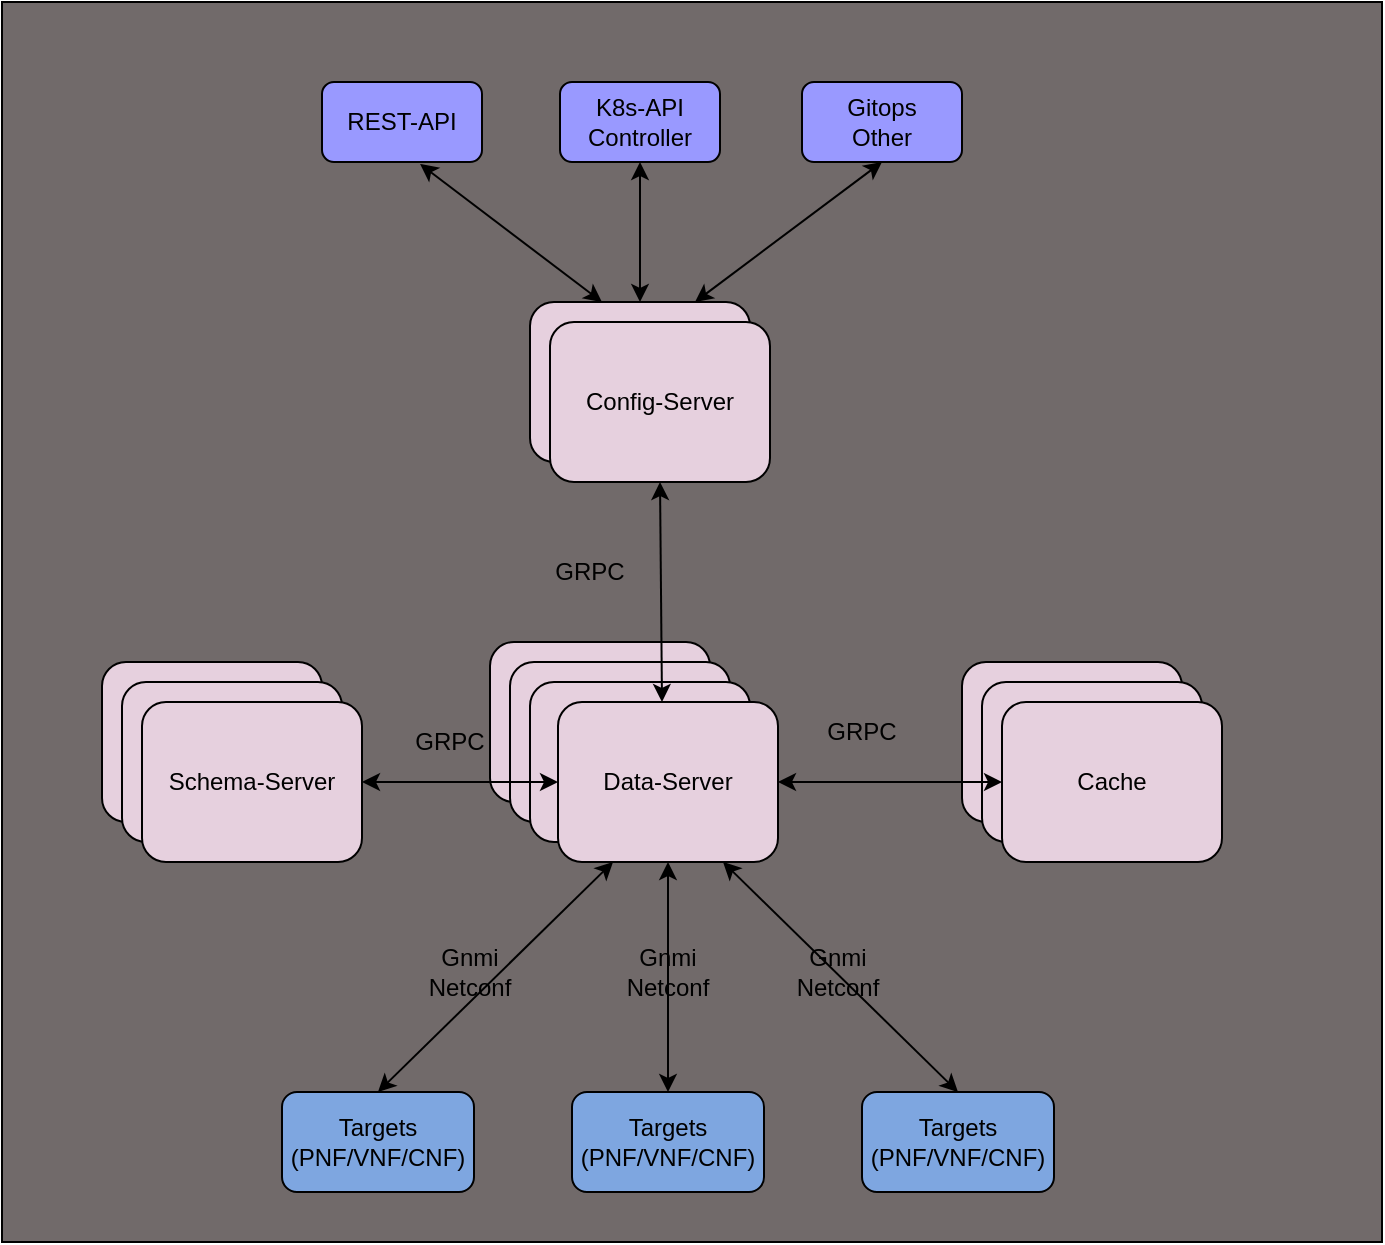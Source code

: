 <mxfile version="22.1.2" type="device" pages="2">
  <diagram name="Page-1" id="vf9PiHpU8JNREkNqME3r">
    <mxGraphModel dx="1114" dy="753" grid="1" gridSize="10" guides="1" tooltips="1" connect="1" arrows="1" fold="1" page="1" pageScale="1" pageWidth="827" pageHeight="1169" math="0" shadow="0">
      <root>
        <mxCell id="0" />
        <mxCell id="1" parent="0" />
        <mxCell id="HX5SB3UqLqca1mSgh5bA-42" value="" style="rounded=0;whiteSpace=wrap;html=1;fillColor=#716A6A;" vertex="1" parent="1">
          <mxGeometry x="60" y="40" width="690" height="620" as="geometry" />
        </mxCell>
        <mxCell id="HX5SB3UqLqca1mSgh5bA-41" value="" style="group" vertex="1" connectable="0" parent="1">
          <mxGeometry x="110" y="80" width="560" height="555" as="geometry" />
        </mxCell>
        <mxCell id="HX5SB3UqLqca1mSgh5bA-1" value="Config-Server" style="rounded=1;whiteSpace=wrap;html=1;fillColor=#E6D0DE;" vertex="1" parent="HX5SB3UqLqca1mSgh5bA-41">
          <mxGeometry x="214" y="110" width="110" height="80" as="geometry" />
        </mxCell>
        <mxCell id="HX5SB3UqLqca1mSgh5bA-2" value="Gitops&lt;br&gt;Other" style="rounded=1;whiteSpace=wrap;html=1;fillColor=#9999FF;" vertex="1" parent="HX5SB3UqLqca1mSgh5bA-41">
          <mxGeometry x="350" width="80" height="40" as="geometry" />
        </mxCell>
        <mxCell id="HX5SB3UqLqca1mSgh5bA-3" value="REST-API" style="rounded=1;whiteSpace=wrap;html=1;fillColor=#9999FF;" vertex="1" parent="HX5SB3UqLqca1mSgh5bA-41">
          <mxGeometry x="110" width="80" height="40" as="geometry" />
        </mxCell>
        <mxCell id="HX5SB3UqLqca1mSgh5bA-4" value="K8s-API&lt;br&gt;Controller" style="rounded=1;whiteSpace=wrap;html=1;fillColor=#9999FF;" vertex="1" parent="HX5SB3UqLqca1mSgh5bA-41">
          <mxGeometry x="229" width="80" height="40" as="geometry" />
        </mxCell>
        <mxCell id="HX5SB3UqLqca1mSgh5bA-5" value="" style="endArrow=classic;startArrow=classic;html=1;rounded=0;entryX=0.613;entryY=1.025;entryDx=0;entryDy=0;entryPerimeter=0;exitX=0.327;exitY=0;exitDx=0;exitDy=0;exitPerimeter=0;" edge="1" parent="HX5SB3UqLqca1mSgh5bA-41" source="HX5SB3UqLqca1mSgh5bA-1" target="HX5SB3UqLqca1mSgh5bA-3">
          <mxGeometry width="50" height="50" relative="1" as="geometry">
            <mxPoint x="300" y="330" as="sourcePoint" />
            <mxPoint x="350" y="280" as="targetPoint" />
          </mxGeometry>
        </mxCell>
        <mxCell id="HX5SB3UqLqca1mSgh5bA-6" value="" style="endArrow=classic;startArrow=classic;html=1;rounded=0;entryX=0.5;entryY=1;entryDx=0;entryDy=0;exitX=0.5;exitY=0;exitDx=0;exitDy=0;" edge="1" parent="HX5SB3UqLqca1mSgh5bA-41" source="HX5SB3UqLqca1mSgh5bA-1" target="HX5SB3UqLqca1mSgh5bA-4">
          <mxGeometry width="50" height="50" relative="1" as="geometry">
            <mxPoint x="300" y="330" as="sourcePoint" />
            <mxPoint x="350" y="280" as="targetPoint" />
          </mxGeometry>
        </mxCell>
        <mxCell id="HX5SB3UqLqca1mSgh5bA-7" value="" style="endArrow=classic;startArrow=classic;html=1;rounded=0;entryX=0.5;entryY=1;entryDx=0;entryDy=0;exitX=0.75;exitY=0;exitDx=0;exitDy=0;" edge="1" parent="HX5SB3UqLqca1mSgh5bA-41" source="HX5SB3UqLqca1mSgh5bA-1" target="HX5SB3UqLqca1mSgh5bA-2">
          <mxGeometry width="50" height="50" relative="1" as="geometry">
            <mxPoint x="300" y="330" as="sourcePoint" />
            <mxPoint x="350" y="280" as="targetPoint" />
          </mxGeometry>
        </mxCell>
        <mxCell id="HX5SB3UqLqca1mSgh5bA-8" value="Config-Server" style="rounded=1;whiteSpace=wrap;html=1;fillColor=#E6D0DE;" vertex="1" parent="HX5SB3UqLqca1mSgh5bA-41">
          <mxGeometry x="194" y="280" width="110" height="80" as="geometry" />
        </mxCell>
        <mxCell id="HX5SB3UqLqca1mSgh5bA-9" value="Config-Server" style="rounded=1;whiteSpace=wrap;html=1;fillColor=#E6D0DE;" vertex="1" parent="HX5SB3UqLqca1mSgh5bA-41">
          <mxGeometry x="224" y="120" width="110" height="80" as="geometry" />
        </mxCell>
        <mxCell id="HX5SB3UqLqca1mSgh5bA-10" value="Config-Server" style="rounded=1;whiteSpace=wrap;html=1;fillColor=#E6D0DE;" vertex="1" parent="HX5SB3UqLqca1mSgh5bA-41">
          <mxGeometry x="204" y="290" width="110" height="80" as="geometry" />
        </mxCell>
        <mxCell id="HX5SB3UqLqca1mSgh5bA-11" value="Config-Server" style="rounded=1;whiteSpace=wrap;html=1;fillColor=#E6D0DE;" vertex="1" parent="HX5SB3UqLqca1mSgh5bA-41">
          <mxGeometry x="214" y="300" width="110" height="80" as="geometry" />
        </mxCell>
        <mxCell id="HX5SB3UqLqca1mSgh5bA-14" value="Schema-Server" style="rounded=1;whiteSpace=wrap;html=1;fillColor=#E6D0DE;" vertex="1" parent="HX5SB3UqLqca1mSgh5bA-41">
          <mxGeometry y="290" width="110" height="80" as="geometry" />
        </mxCell>
        <mxCell id="HX5SB3UqLqca1mSgh5bA-15" value="Schema-Server" style="rounded=1;whiteSpace=wrap;html=1;fillColor=#E6D0DE;" vertex="1" parent="HX5SB3UqLqca1mSgh5bA-41">
          <mxGeometry x="10" y="300" width="110" height="80" as="geometry" />
        </mxCell>
        <mxCell id="HX5SB3UqLqca1mSgh5bA-17" value="Schema-Server" style="rounded=1;whiteSpace=wrap;html=1;fillColor=#E6D0DE;" vertex="1" parent="HX5SB3UqLqca1mSgh5bA-41">
          <mxGeometry x="430" y="290" width="110" height="80" as="geometry" />
        </mxCell>
        <mxCell id="HX5SB3UqLqca1mSgh5bA-18" value="Cache" style="rounded=1;whiteSpace=wrap;html=1;fillColor=#E6D0DE;" vertex="1" parent="HX5SB3UqLqca1mSgh5bA-41">
          <mxGeometry x="440" y="300" width="110" height="80" as="geometry" />
        </mxCell>
        <mxCell id="HX5SB3UqLqca1mSgh5bA-12" value="Data-Server" style="rounded=1;whiteSpace=wrap;html=1;fillColor=#E6D0DE;" vertex="1" parent="HX5SB3UqLqca1mSgh5bA-41">
          <mxGeometry x="228" y="310" width="110" height="80" as="geometry" />
        </mxCell>
        <mxCell id="HX5SB3UqLqca1mSgh5bA-21" value="Schema-Server" style="rounded=1;whiteSpace=wrap;html=1;fillColor=#E6D0DE;" vertex="1" parent="HX5SB3UqLqca1mSgh5bA-41">
          <mxGeometry x="20" y="310" width="110" height="80" as="geometry" />
        </mxCell>
        <mxCell id="HX5SB3UqLqca1mSgh5bA-19" value="" style="endArrow=classic;startArrow=classic;html=1;rounded=0;exitX=1;exitY=0.5;exitDx=0;exitDy=0;" edge="1" parent="HX5SB3UqLqca1mSgh5bA-41" source="HX5SB3UqLqca1mSgh5bA-21" target="HX5SB3UqLqca1mSgh5bA-12">
          <mxGeometry width="50" height="50" relative="1" as="geometry">
            <mxPoint x="280" y="330" as="sourcePoint" />
            <mxPoint x="330" y="280" as="targetPoint" />
          </mxGeometry>
        </mxCell>
        <mxCell id="HX5SB3UqLqca1mSgh5bA-22" value="Cache" style="rounded=1;whiteSpace=wrap;html=1;fillColor=#E6D0DE;" vertex="1" parent="HX5SB3UqLqca1mSgh5bA-41">
          <mxGeometry x="450" y="310" width="110" height="80" as="geometry" />
        </mxCell>
        <mxCell id="HX5SB3UqLqca1mSgh5bA-20" value="" style="endArrow=classic;startArrow=classic;html=1;rounded=0;entryX=0;entryY=0.5;entryDx=0;entryDy=0;exitX=1;exitY=0.5;exitDx=0;exitDy=0;" edge="1" parent="HX5SB3UqLqca1mSgh5bA-41" source="HX5SB3UqLqca1mSgh5bA-12" target="HX5SB3UqLqca1mSgh5bA-22">
          <mxGeometry width="50" height="50" relative="1" as="geometry">
            <mxPoint x="370" y="340" as="sourcePoint" />
            <mxPoint x="330" y="280" as="targetPoint" />
          </mxGeometry>
        </mxCell>
        <mxCell id="HX5SB3UqLqca1mSgh5bA-23" value="" style="endArrow=classic;startArrow=classic;html=1;rounded=0;entryX=0.5;entryY=1;entryDx=0;entryDy=0;" edge="1" parent="HX5SB3UqLqca1mSgh5bA-41" target="HX5SB3UqLqca1mSgh5bA-9">
          <mxGeometry width="50" height="50" relative="1" as="geometry">
            <mxPoint x="280" y="310" as="sourcePoint" />
            <mxPoint x="330" y="280" as="targetPoint" />
          </mxGeometry>
        </mxCell>
        <mxCell id="HX5SB3UqLqca1mSgh5bA-24" value="Targets&lt;br&gt;(PNF/VNF/CNF)" style="rounded=1;whiteSpace=wrap;html=1;fillColor=#7EA6E0;" vertex="1" parent="HX5SB3UqLqca1mSgh5bA-41">
          <mxGeometry x="90" y="505" width="96" height="50" as="geometry" />
        </mxCell>
        <mxCell id="HX5SB3UqLqca1mSgh5bA-28" value="Targets&lt;br&gt;(PNF/VNF/CNF)" style="rounded=1;whiteSpace=wrap;html=1;fillColor=#7EA6E0;" vertex="1" parent="HX5SB3UqLqca1mSgh5bA-41">
          <mxGeometry x="235" y="505" width="96" height="50" as="geometry" />
        </mxCell>
        <mxCell id="HX5SB3UqLqca1mSgh5bA-29" value="Targets&lt;br&gt;(PNF/VNF/CNF)" style="rounded=1;whiteSpace=wrap;html=1;fillColor=#7EA6E0;" vertex="1" parent="HX5SB3UqLqca1mSgh5bA-41">
          <mxGeometry x="380" y="505" width="96" height="50" as="geometry" />
        </mxCell>
        <mxCell id="HX5SB3UqLqca1mSgh5bA-30" value="" style="endArrow=classic;startArrow=classic;html=1;rounded=0;exitX=0.5;exitY=0;exitDx=0;exitDy=0;entryX=0.25;entryY=1;entryDx=0;entryDy=0;" edge="1" parent="HX5SB3UqLqca1mSgh5bA-41" source="HX5SB3UqLqca1mSgh5bA-24" target="HX5SB3UqLqca1mSgh5bA-12">
          <mxGeometry width="50" height="50" relative="1" as="geometry">
            <mxPoint x="280" y="330" as="sourcePoint" />
            <mxPoint x="330" y="280" as="targetPoint" />
          </mxGeometry>
        </mxCell>
        <mxCell id="HX5SB3UqLqca1mSgh5bA-31" value="" style="endArrow=classic;startArrow=classic;html=1;rounded=0;exitX=0.5;exitY=0;exitDx=0;exitDy=0;entryX=0.5;entryY=1;entryDx=0;entryDy=0;" edge="1" parent="HX5SB3UqLqca1mSgh5bA-41" source="HX5SB3UqLqca1mSgh5bA-28" target="HX5SB3UqLqca1mSgh5bA-12">
          <mxGeometry width="50" height="50" relative="1" as="geometry">
            <mxPoint x="186" y="515" as="sourcePoint" />
            <mxPoint x="266" y="400" as="targetPoint" />
          </mxGeometry>
        </mxCell>
        <mxCell id="HX5SB3UqLqca1mSgh5bA-32" value="" style="endArrow=classic;startArrow=classic;html=1;rounded=0;exitX=0.5;exitY=0;exitDx=0;exitDy=0;entryX=0.75;entryY=1;entryDx=0;entryDy=0;" edge="1" parent="HX5SB3UqLqca1mSgh5bA-41" source="HX5SB3UqLqca1mSgh5bA-29" target="HX5SB3UqLqca1mSgh5bA-12">
          <mxGeometry width="50" height="50" relative="1" as="geometry">
            <mxPoint x="300" y="515" as="sourcePoint" />
            <mxPoint x="293" y="400" as="targetPoint" />
          </mxGeometry>
        </mxCell>
        <mxCell id="HX5SB3UqLqca1mSgh5bA-34" value="GRPC" style="text;html=1;strokeColor=none;fillColor=none;align=center;verticalAlign=middle;whiteSpace=wrap;rounded=0;" vertex="1" parent="HX5SB3UqLqca1mSgh5bA-41">
          <mxGeometry x="144" y="315" width="60" height="30" as="geometry" />
        </mxCell>
        <mxCell id="HX5SB3UqLqca1mSgh5bA-35" value="GRPC" style="text;html=1;strokeColor=none;fillColor=none;align=center;verticalAlign=middle;whiteSpace=wrap;rounded=0;" vertex="1" parent="HX5SB3UqLqca1mSgh5bA-41">
          <mxGeometry x="350" y="310" width="60" height="30" as="geometry" />
        </mxCell>
        <mxCell id="HX5SB3UqLqca1mSgh5bA-36" value="Gnmi&lt;br&gt;Netconf" style="text;html=1;strokeColor=none;fillColor=none;align=center;verticalAlign=middle;whiteSpace=wrap;rounded=0;" vertex="1" parent="HX5SB3UqLqca1mSgh5bA-41">
          <mxGeometry x="154" y="430" width="60" height="30" as="geometry" />
        </mxCell>
        <mxCell id="HX5SB3UqLqca1mSgh5bA-37" value="Gnmi&lt;br&gt;Netconf" style="text;html=1;strokeColor=none;fillColor=none;align=center;verticalAlign=middle;whiteSpace=wrap;rounded=0;" vertex="1" parent="HX5SB3UqLqca1mSgh5bA-41">
          <mxGeometry x="253" y="430" width="60" height="30" as="geometry" />
        </mxCell>
        <mxCell id="HX5SB3UqLqca1mSgh5bA-39" value="Gnmi&lt;br&gt;Netconf" style="text;html=1;strokeColor=none;fillColor=none;align=center;verticalAlign=middle;whiteSpace=wrap;rounded=0;" vertex="1" parent="HX5SB3UqLqca1mSgh5bA-41">
          <mxGeometry x="338" y="430" width="60" height="30" as="geometry" />
        </mxCell>
        <mxCell id="HX5SB3UqLqca1mSgh5bA-40" value="GRPC" style="text;html=1;strokeColor=none;fillColor=none;align=center;verticalAlign=middle;whiteSpace=wrap;rounded=0;" vertex="1" parent="HX5SB3UqLqca1mSgh5bA-41">
          <mxGeometry x="214" y="230" width="60" height="30" as="geometry" />
        </mxCell>
      </root>
    </mxGraphModel>
  </diagram>
  <diagram id="M8Ol9W-Qhyo6z0s4d_10" name="Page-2">
    <mxGraphModel dx="1114" dy="753" grid="1" gridSize="10" guides="1" tooltips="1" connect="1" arrows="1" fold="1" page="1" pageScale="1" pageWidth="827" pageHeight="1169" math="0" shadow="0">
      <root>
        <mxCell id="0" />
        <mxCell id="1" parent="0" />
        <mxCell id="jSIiUl_6QeTyWUSQ9d89-1" value="Data-Server" style="rounded=1;whiteSpace=wrap;html=1;" vertex="1" parent="1">
          <mxGeometry x="270" y="340" width="120" height="60" as="geometry" />
        </mxCell>
        <mxCell id="jSIiUl_6QeTyWUSQ9d89-2" value="Config-Server" style="rounded=1;whiteSpace=wrap;html=1;" vertex="1" parent="1">
          <mxGeometry x="270" y="190" width="120" height="60" as="geometry" />
        </mxCell>
        <mxCell id="jSIiUl_6QeTyWUSQ9d89-3" value="Cache" style="rounded=1;whiteSpace=wrap;html=1;" vertex="1" parent="1">
          <mxGeometry x="460" y="340" width="120" height="60" as="geometry" />
        </mxCell>
        <mxCell id="jSIiUl_6QeTyWUSQ9d89-4" value="Running" style="rounded=1;whiteSpace=wrap;html=1;" vertex="1" parent="1">
          <mxGeometry x="540" y="320" width="90" height="50" as="geometry" />
        </mxCell>
        <mxCell id="jSIiUl_6QeTyWUSQ9d89-5" value="Intended" style="rounded=1;whiteSpace=wrap;html=1;" vertex="1" parent="1">
          <mxGeometry x="540" y="370" width="90" height="50" as="geometry" />
        </mxCell>
        <mxCell id="jSIiUl_6QeTyWUSQ9d89-6" value="deviation&lt;br&gt;Subscription" style="ellipse;whiteSpace=wrap;html=1;" vertex="1" parent="1">
          <mxGeometry x="360" y="210" width="80" height="50" as="geometry" />
        </mxCell>
        <mxCell id="jSIiUl_6QeTyWUSQ9d89-7" value="deviation&lt;br&gt;service" style="ellipse;whiteSpace=wrap;html=1;" vertex="1" parent="1">
          <mxGeometry x="360" y="320" width="80" height="50" as="geometry" />
        </mxCell>
        <mxCell id="jSIiUl_6QeTyWUSQ9d89-8" value="Text" style="text;html=1;strokeColor=none;fillColor=none;align=center;verticalAlign=middle;whiteSpace=wrap;rounded=0;" vertex="1" parent="1">
          <mxGeometry x="450" y="180" width="60" height="30" as="geometry" />
        </mxCell>
      </root>
    </mxGraphModel>
  </diagram>
</mxfile>
